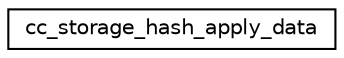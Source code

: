 digraph "Graphical Class Hierarchy"
{
 // LATEX_PDF_SIZE
  edge [fontname="Helvetica",fontsize="10",labelfontname="Helvetica",labelfontsize="10"];
  node [fontname="Helvetica",fontsize="10",shape=record];
  rankdir="LR";
  Node0 [label="cc_storage_hash_apply_data",height=0.2,width=0.4,color="black", fillcolor="white", style="filled",URL="$structcc__storage__hash__apply__data.html",tooltip=" "];
}
